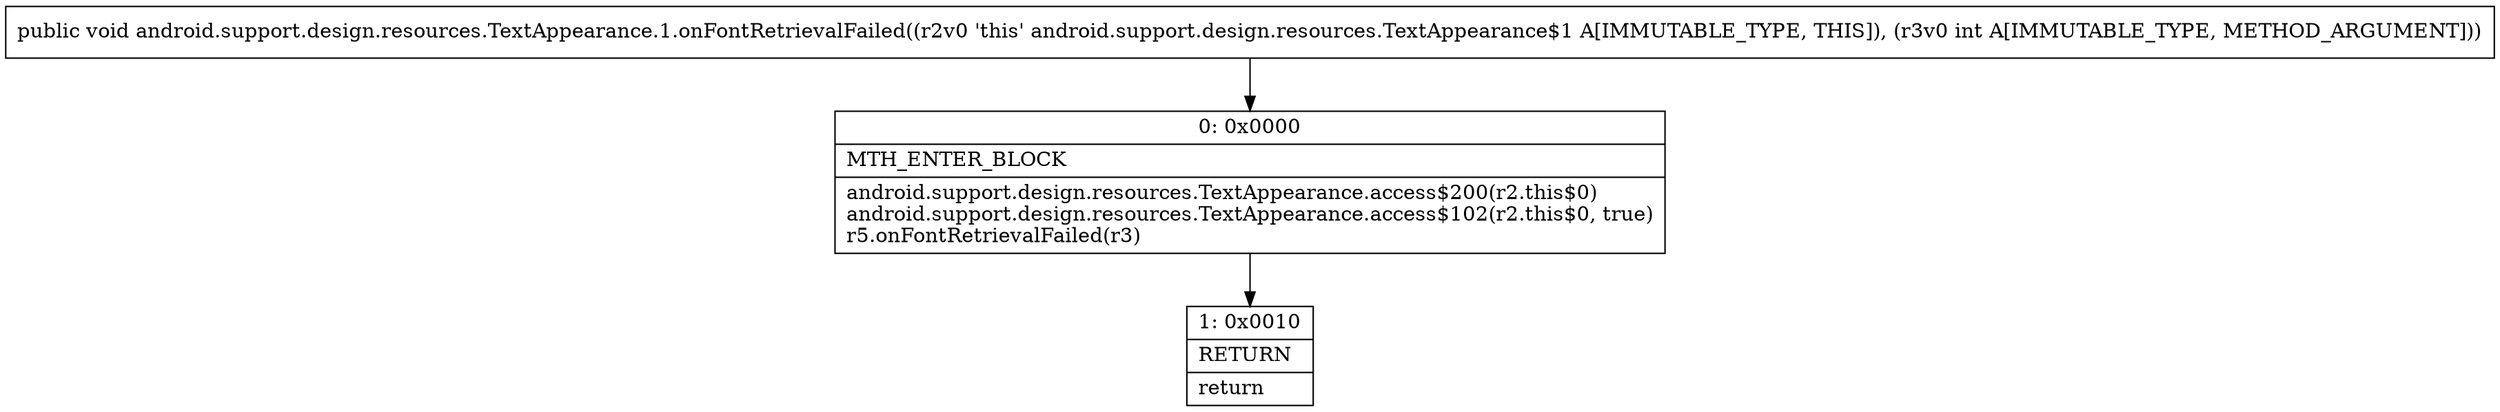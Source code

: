 digraph "CFG forandroid.support.design.resources.TextAppearance.1.onFontRetrievalFailed(I)V" {
Node_0 [shape=record,label="{0\:\ 0x0000|MTH_ENTER_BLOCK\l|android.support.design.resources.TextAppearance.access$200(r2.this$0)\landroid.support.design.resources.TextAppearance.access$102(r2.this$0, true)\lr5.onFontRetrievalFailed(r3)\l}"];
Node_1 [shape=record,label="{1\:\ 0x0010|RETURN\l|return\l}"];
MethodNode[shape=record,label="{public void android.support.design.resources.TextAppearance.1.onFontRetrievalFailed((r2v0 'this' android.support.design.resources.TextAppearance$1 A[IMMUTABLE_TYPE, THIS]), (r3v0 int A[IMMUTABLE_TYPE, METHOD_ARGUMENT])) }"];
MethodNode -> Node_0;
Node_0 -> Node_1;
}

